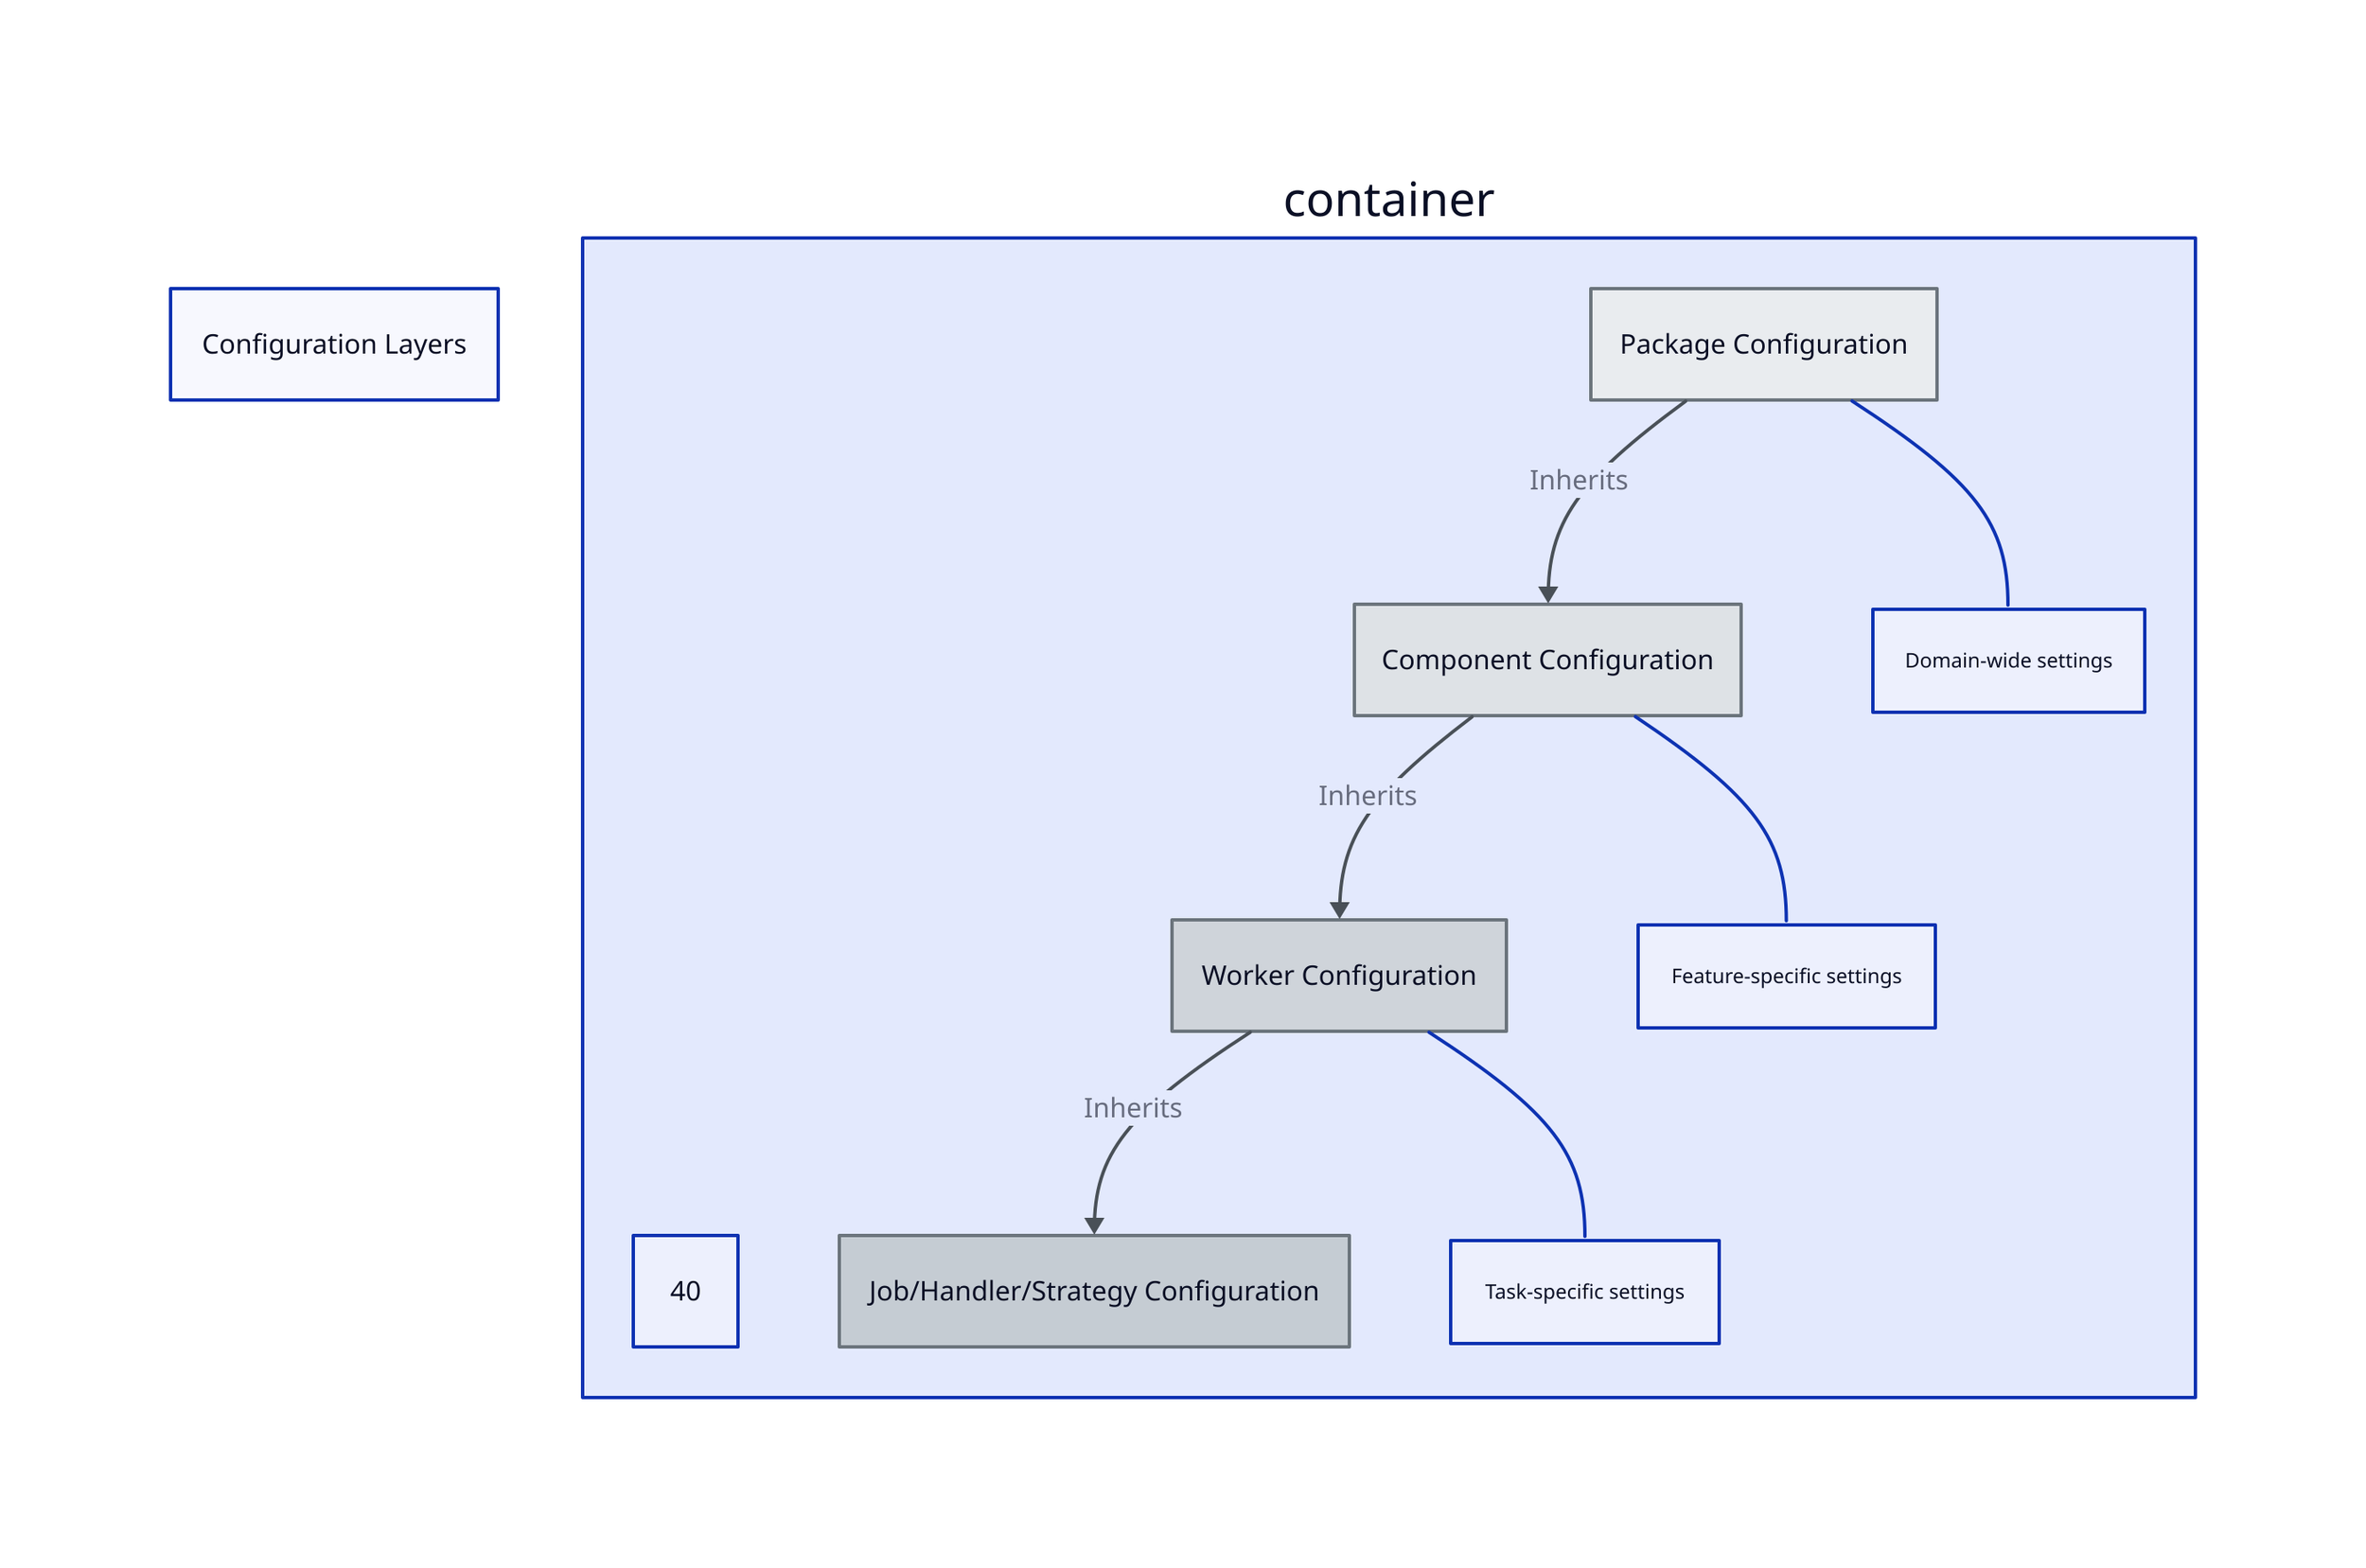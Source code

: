 title: "Configuration Layers"

container: {
  direction: down

  # Añadimos un poco de espacio visual
  spacing: 40

  package_layer: "Package Configuration" {
    shape: rectangle
    style: {
      fill: "#e9ecef"
      stroke: "#6c757d"
      stroke-width: 2
    }
  }

  component_layer: "Component Configuration" {
    shape: rectangle
    style: {
      fill: "#dee2e6"
      stroke: "#6c757d"
      stroke-width: 2
    }
  }

  worker_layer: "Worker Configuration" {
    shape: rectangle
    style: {
      fill: "#cfd4da"
      stroke: "#6c757d"
      stroke-width: 2
    }
  }

  service_layer: "Job/Handler/Strategy Configuration" {
    shape: rectangle
    style: {
      fill: "#c5ccd3"
      stroke: "#6c757d"
      stroke-width: 2
    }
  }

  # Mejoramos las conexiones
  package_layer -> component_layer: "Inherits" {
    style: {
      stroke: "#495057"
      stroke-width: 2
    }
  }

  component_layer -> worker_layer: "Inherits" {
    style: {
      stroke: "#495057"
      stroke-width: 2
    }
  }

  worker_layer -> service_layer: "Inherits" {
    style: {
      stroke: "#495057"
      stroke-width: 2
    }
  }

  # Anotaciones
  a1: "Domain-wide settings" {
    style: {
      font-size: 12
    }
  }

  a2: "Feature-specific settings" {
    style: {
      font-size: 12
    }
  }

  a3: "Task-specific settings" {
    style: {
      font-size: 12
    }
  }

  package_layer -- a1
  component_layer -- a2
  worker_layer -- a3
}
